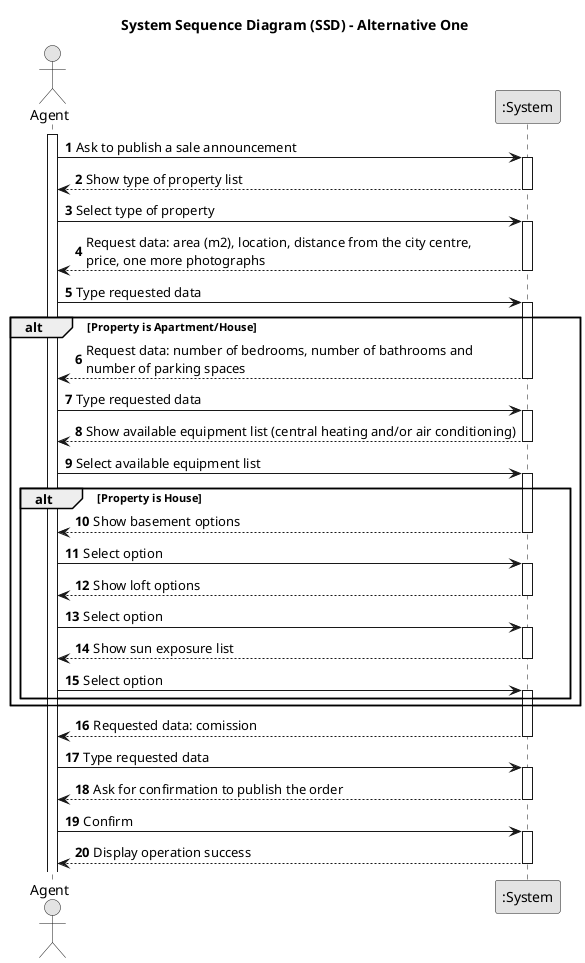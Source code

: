 @startuml
skinparam monochrome true
skinparam packageStyle rectangle
skinparam shadowing false

title System Sequence Diagram (SSD) - Alternative One

autonumber

actor "Agent" as Agent
participant ":System" as System

activate Agent

    Agent -> System : Ask to publish a sale announcement
    activate System

    System --> Agent : Show type of property list
    deactivate System

    Agent -> System : Select type of property
    activate System

    System --> Agent : Request data: area (m2), location, distance from the city centre,\nprice, one more photographs
    deactivate System

    Agent -> System : Type requested data
    activate System

    alt Property is Apartment/House
        System --> Agent : Request data: number of bedrooms, number of bathrooms and\nnumber of parking spaces
        deactivate System

        Agent -> System : Type requested data
        activate System

        System --> Agent : Show available equipment list (central heating and/or air conditioning)
        deactivate System

        Agent -> System : Select available equipment list
        activate System


        alt Property is House
             System --> Agent : Show basement options
             deactivate System

             Agent -> System : Select option
             activate System

             System --> Agent : Show loft options
             deactivate System

             Agent -> System : Select option
             activate System

             System --> Agent : Show sun exposure list
             deactivate System

             Agent -> System : Select option
             activate System
        end
    end

        System --> Agent : Requested data: comission
    deactivate System

    Agent -> System : Type requested data
    activate System

        System --> Agent : Ask for confirmation to publish the order
    deactivate System

    Agent -> System : Confirm
    activate System

        System --> Agent : Display operation success
    deactivate System

@enduml